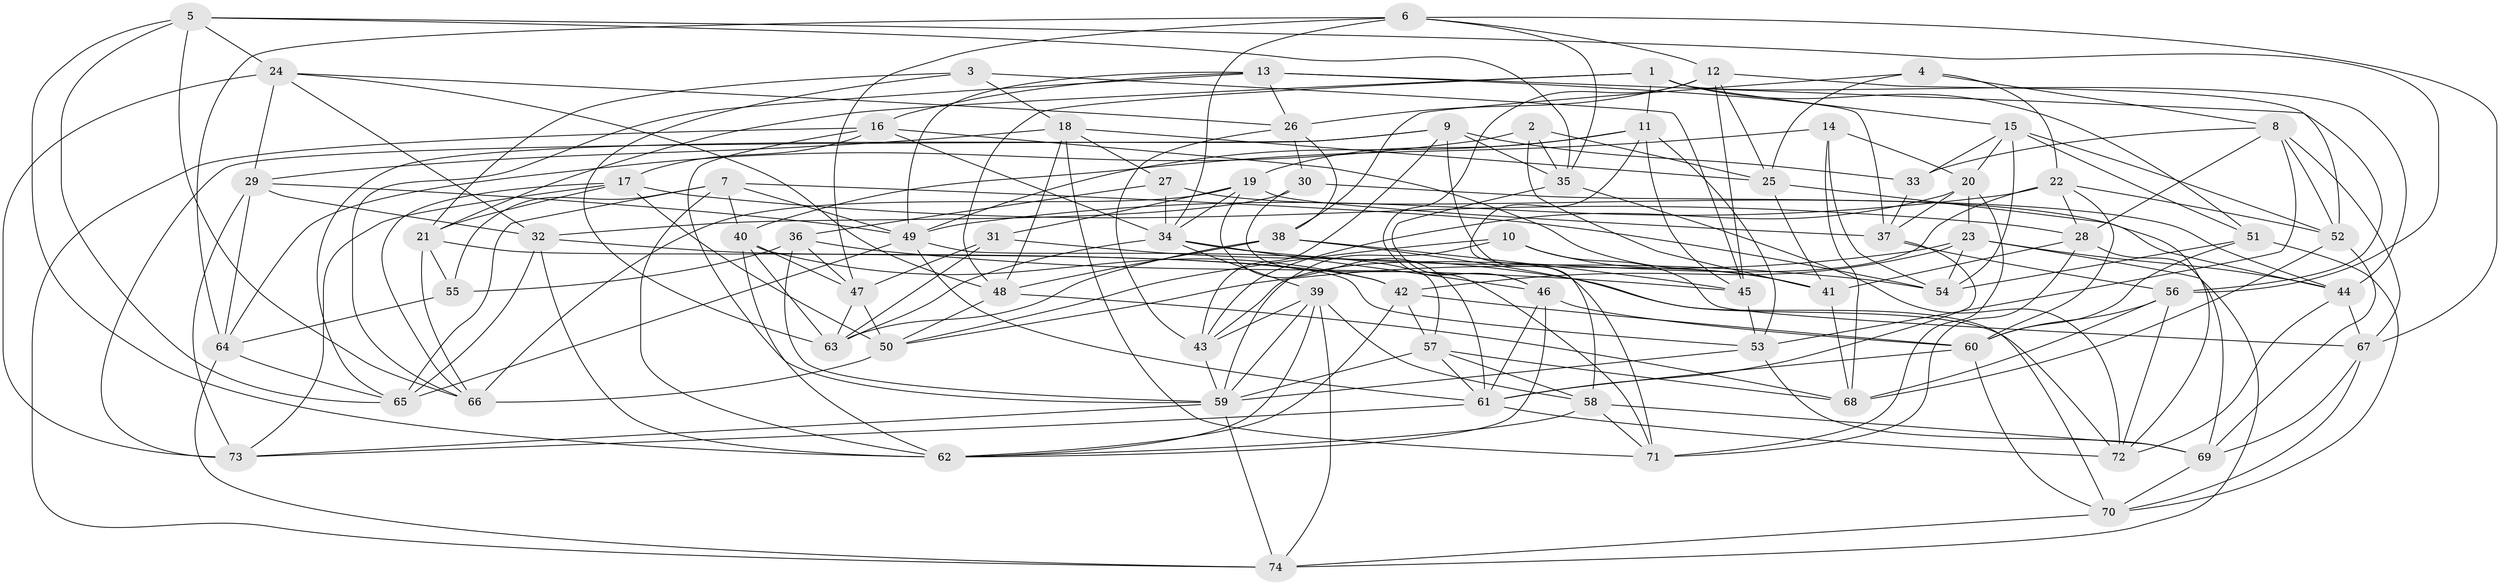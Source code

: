// original degree distribution, {4: 1.0}
// Generated by graph-tools (version 1.1) at 2025/50/03/09/25 03:50:57]
// undirected, 74 vertices, 217 edges
graph export_dot {
graph [start="1"]
  node [color=gray90,style=filled];
  1;
  2;
  3;
  4;
  5;
  6;
  7;
  8;
  9;
  10;
  11;
  12;
  13;
  14;
  15;
  16;
  17;
  18;
  19;
  20;
  21;
  22;
  23;
  24;
  25;
  26;
  27;
  28;
  29;
  30;
  31;
  32;
  33;
  34;
  35;
  36;
  37;
  38;
  39;
  40;
  41;
  42;
  43;
  44;
  45;
  46;
  47;
  48;
  49;
  50;
  51;
  52;
  53;
  54;
  55;
  56;
  57;
  58;
  59;
  60;
  61;
  62;
  63;
  64;
  65;
  66;
  67;
  68;
  69;
  70;
  71;
  72;
  73;
  74;
  1 -- 11 [weight=1.0];
  1 -- 15 [weight=1.0];
  1 -- 21 [weight=1.0];
  1 -- 44 [weight=1.0];
  1 -- 48 [weight=1.0];
  1 -- 51 [weight=1.0];
  2 -- 25 [weight=1.0];
  2 -- 35 [weight=1.0];
  2 -- 41 [weight=1.0];
  2 -- 64 [weight=1.0];
  3 -- 18 [weight=1.0];
  3 -- 21 [weight=1.0];
  3 -- 45 [weight=1.0];
  3 -- 63 [weight=1.0];
  4 -- 8 [weight=1.0];
  4 -- 22 [weight=1.0];
  4 -- 25 [weight=1.0];
  4 -- 38 [weight=1.0];
  5 -- 24 [weight=1.0];
  5 -- 35 [weight=1.0];
  5 -- 56 [weight=1.0];
  5 -- 62 [weight=1.0];
  5 -- 65 [weight=1.0];
  5 -- 66 [weight=1.0];
  6 -- 12 [weight=1.0];
  6 -- 34 [weight=1.0];
  6 -- 35 [weight=1.0];
  6 -- 47 [weight=1.0];
  6 -- 64 [weight=1.0];
  6 -- 67 [weight=1.0];
  7 -- 40 [weight=1.0];
  7 -- 49 [weight=1.0];
  7 -- 54 [weight=1.0];
  7 -- 55 [weight=1.0];
  7 -- 62 [weight=1.0];
  7 -- 65 [weight=1.0];
  8 -- 28 [weight=1.0];
  8 -- 33 [weight=1.0];
  8 -- 52 [weight=1.0];
  8 -- 53 [weight=1.0];
  8 -- 67 [weight=1.0];
  9 -- 33 [weight=1.0];
  9 -- 35 [weight=1.0];
  9 -- 43 [weight=1.0];
  9 -- 65 [weight=1.0];
  9 -- 71 [weight=1.0];
  9 -- 73 [weight=1.0];
  10 -- 41 [weight=1.0];
  10 -- 50 [weight=1.0];
  10 -- 59 [weight=1.0];
  10 -- 67 [weight=1.0];
  11 -- 19 [weight=1.0];
  11 -- 45 [weight=1.0];
  11 -- 49 [weight=1.0];
  11 -- 53 [weight=1.0];
  11 -- 58 [weight=1.0];
  12 -- 25 [weight=1.0];
  12 -- 26 [weight=1.0];
  12 -- 45 [weight=1.0];
  12 -- 46 [weight=1.0];
  12 -- 52 [weight=1.0];
  13 -- 16 [weight=1.0];
  13 -- 26 [weight=1.0];
  13 -- 37 [weight=1.0];
  13 -- 49 [weight=1.0];
  13 -- 56 [weight=1.0];
  13 -- 66 [weight=1.0];
  14 -- 20 [weight=1.0];
  14 -- 40 [weight=1.0];
  14 -- 54 [weight=1.0];
  14 -- 68 [weight=1.0];
  15 -- 20 [weight=1.0];
  15 -- 33 [weight=1.0];
  15 -- 51 [weight=1.0];
  15 -- 52 [weight=1.0];
  15 -- 54 [weight=1.0];
  16 -- 17 [weight=1.0];
  16 -- 34 [weight=1.0];
  16 -- 41 [weight=1.0];
  16 -- 59 [weight=1.0];
  16 -- 74 [weight=1.0];
  17 -- 21 [weight=1.0];
  17 -- 28 [weight=1.0];
  17 -- 50 [weight=1.0];
  17 -- 66 [weight=1.0];
  17 -- 73 [weight=1.0];
  18 -- 25 [weight=1.0];
  18 -- 27 [weight=1.0];
  18 -- 29 [weight=1.0];
  18 -- 48 [weight=1.0];
  18 -- 71 [weight=1.0];
  19 -- 31 [weight=1.0];
  19 -- 34 [weight=1.0];
  19 -- 37 [weight=1.0];
  19 -- 61 [weight=1.0];
  19 -- 66 [weight=1.0];
  20 -- 23 [weight=1.0];
  20 -- 37 [weight=1.0];
  20 -- 43 [weight=1.0];
  20 -- 71 [weight=1.0];
  21 -- 53 [weight=1.0];
  21 -- 55 [weight=1.0];
  21 -- 66 [weight=1.0];
  22 -- 28 [weight=1.0];
  22 -- 43 [weight=1.0];
  22 -- 49 [weight=1.0];
  22 -- 52 [weight=1.0];
  22 -- 60 [weight=1.0];
  23 -- 42 [weight=1.0];
  23 -- 44 [weight=1.0];
  23 -- 50 [weight=1.0];
  23 -- 54 [weight=1.0];
  23 -- 74 [weight=1.0];
  24 -- 26 [weight=1.0];
  24 -- 29 [weight=1.0];
  24 -- 32 [weight=1.0];
  24 -- 48 [weight=1.0];
  24 -- 73 [weight=1.0];
  25 -- 41 [weight=1.0];
  25 -- 72 [weight=1.0];
  26 -- 30 [weight=1.0];
  26 -- 38 [weight=1.0];
  26 -- 43 [weight=1.0];
  27 -- 34 [weight=1.0];
  27 -- 36 [weight=1.0];
  27 -- 44 [weight=1.0];
  28 -- 41 [weight=1.0];
  28 -- 69 [weight=1.0];
  28 -- 71 [weight=1.0];
  29 -- 32 [weight=1.0];
  29 -- 49 [weight=1.0];
  29 -- 64 [weight=1.0];
  29 -- 73 [weight=1.0];
  30 -- 32 [weight=1.0];
  30 -- 44 [weight=1.0];
  30 -- 71 [weight=1.0];
  31 -- 47 [weight=1.0];
  31 -- 63 [weight=1.0];
  31 -- 70 [weight=1.0];
  32 -- 42 [weight=1.0];
  32 -- 62 [weight=1.0];
  32 -- 65 [weight=1.0];
  33 -- 37 [weight=1.0];
  34 -- 39 [weight=1.0];
  34 -- 46 [weight=1.0];
  34 -- 54 [weight=1.0];
  34 -- 63 [weight=1.0];
  35 -- 46 [weight=1.0];
  35 -- 72 [weight=1.0];
  36 -- 45 [weight=1.0];
  36 -- 47 [weight=1.0];
  36 -- 55 [weight=1.0];
  36 -- 59 [weight=2.0];
  37 -- 56 [weight=1.0];
  37 -- 61 [weight=1.0];
  38 -- 45 [weight=1.0];
  38 -- 48 [weight=1.0];
  38 -- 63 [weight=1.0];
  38 -- 72 [weight=1.0];
  39 -- 43 [weight=1.0];
  39 -- 58 [weight=1.0];
  39 -- 59 [weight=1.0];
  39 -- 62 [weight=1.0];
  39 -- 74 [weight=1.0];
  40 -- 42 [weight=1.0];
  40 -- 47 [weight=1.0];
  40 -- 62 [weight=1.0];
  40 -- 63 [weight=1.0];
  41 -- 68 [weight=1.0];
  42 -- 57 [weight=1.0];
  42 -- 60 [weight=1.0];
  42 -- 62 [weight=1.0];
  43 -- 59 [weight=1.0];
  44 -- 67 [weight=1.0];
  44 -- 72 [weight=1.0];
  45 -- 53 [weight=1.0];
  46 -- 60 [weight=1.0];
  46 -- 61 [weight=1.0];
  46 -- 62 [weight=1.0];
  47 -- 50 [weight=1.0];
  47 -- 63 [weight=1.0];
  48 -- 50 [weight=1.0];
  48 -- 68 [weight=1.0];
  49 -- 57 [weight=1.0];
  49 -- 61 [weight=1.0];
  49 -- 65 [weight=1.0];
  50 -- 66 [weight=1.0];
  51 -- 54 [weight=1.0];
  51 -- 60 [weight=2.0];
  51 -- 70 [weight=1.0];
  52 -- 68 [weight=1.0];
  52 -- 69 [weight=1.0];
  53 -- 59 [weight=1.0];
  53 -- 69 [weight=1.0];
  55 -- 64 [weight=1.0];
  56 -- 60 [weight=1.0];
  56 -- 68 [weight=1.0];
  56 -- 72 [weight=1.0];
  57 -- 58 [weight=1.0];
  57 -- 59 [weight=1.0];
  57 -- 61 [weight=1.0];
  57 -- 68 [weight=1.0];
  58 -- 62 [weight=1.0];
  58 -- 69 [weight=1.0];
  58 -- 71 [weight=1.0];
  59 -- 73 [weight=1.0];
  59 -- 74 [weight=1.0];
  60 -- 61 [weight=1.0];
  60 -- 70 [weight=1.0];
  61 -- 72 [weight=1.0];
  61 -- 73 [weight=1.0];
  64 -- 65 [weight=1.0];
  64 -- 74 [weight=1.0];
  67 -- 69 [weight=1.0];
  67 -- 70 [weight=1.0];
  69 -- 70 [weight=1.0];
  70 -- 74 [weight=1.0];
}
